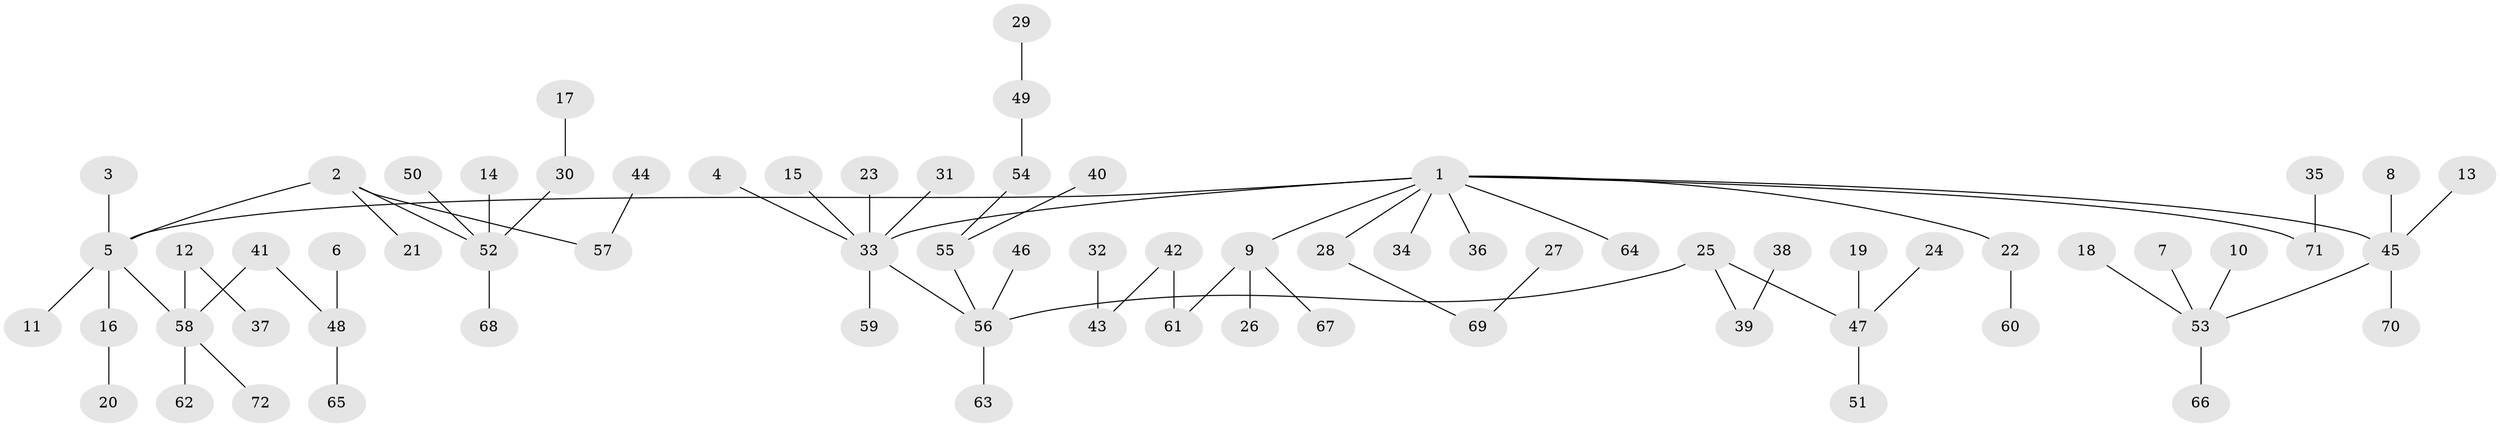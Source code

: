 // original degree distribution, {4: 0.055944055944055944, 9: 0.006993006993006993, 7: 0.013986013986013986, 2: 0.23776223776223776, 5: 0.04195804195804196, 1: 0.5174825174825175, 6: 0.006993006993006993, 3: 0.11888111888111888}
// Generated by graph-tools (version 1.1) at 2025/46/03/06/25 01:46:57]
// undirected, 72 vertices, 71 edges
graph export_dot {
graph [start="1"]
  node [color=gray90,style=filled];
  1;
  2;
  3;
  4;
  5;
  6;
  7;
  8;
  9;
  10;
  11;
  12;
  13;
  14;
  15;
  16;
  17;
  18;
  19;
  20;
  21;
  22;
  23;
  24;
  25;
  26;
  27;
  28;
  29;
  30;
  31;
  32;
  33;
  34;
  35;
  36;
  37;
  38;
  39;
  40;
  41;
  42;
  43;
  44;
  45;
  46;
  47;
  48;
  49;
  50;
  51;
  52;
  53;
  54;
  55;
  56;
  57;
  58;
  59;
  60;
  61;
  62;
  63;
  64;
  65;
  66;
  67;
  68;
  69;
  70;
  71;
  72;
  1 -- 5 [weight=1.0];
  1 -- 9 [weight=1.0];
  1 -- 22 [weight=1.0];
  1 -- 28 [weight=1.0];
  1 -- 33 [weight=1.0];
  1 -- 34 [weight=1.0];
  1 -- 36 [weight=1.0];
  1 -- 45 [weight=1.0];
  1 -- 64 [weight=1.0];
  1 -- 71 [weight=1.0];
  2 -- 5 [weight=1.0];
  2 -- 21 [weight=1.0];
  2 -- 52 [weight=1.0];
  2 -- 57 [weight=1.0];
  3 -- 5 [weight=1.0];
  4 -- 33 [weight=1.0];
  5 -- 11 [weight=1.0];
  5 -- 16 [weight=1.0];
  5 -- 58 [weight=1.0];
  6 -- 48 [weight=1.0];
  7 -- 53 [weight=1.0];
  8 -- 45 [weight=1.0];
  9 -- 26 [weight=1.0];
  9 -- 61 [weight=1.0];
  9 -- 67 [weight=1.0];
  10 -- 53 [weight=1.0];
  12 -- 37 [weight=1.0];
  12 -- 58 [weight=1.0];
  13 -- 45 [weight=1.0];
  14 -- 52 [weight=1.0];
  15 -- 33 [weight=1.0];
  16 -- 20 [weight=1.0];
  17 -- 30 [weight=1.0];
  18 -- 53 [weight=1.0];
  19 -- 47 [weight=1.0];
  22 -- 60 [weight=1.0];
  23 -- 33 [weight=1.0];
  24 -- 47 [weight=1.0];
  25 -- 39 [weight=1.0];
  25 -- 47 [weight=1.0];
  25 -- 56 [weight=1.0];
  27 -- 69 [weight=1.0];
  28 -- 69 [weight=1.0];
  29 -- 49 [weight=1.0];
  30 -- 52 [weight=1.0];
  31 -- 33 [weight=1.0];
  32 -- 43 [weight=1.0];
  33 -- 56 [weight=1.0];
  33 -- 59 [weight=1.0];
  35 -- 71 [weight=1.0];
  38 -- 39 [weight=1.0];
  40 -- 55 [weight=1.0];
  41 -- 48 [weight=1.0];
  41 -- 58 [weight=1.0];
  42 -- 43 [weight=1.0];
  42 -- 61 [weight=1.0];
  44 -- 57 [weight=1.0];
  45 -- 53 [weight=1.0];
  45 -- 70 [weight=1.0];
  46 -- 56 [weight=1.0];
  47 -- 51 [weight=1.0];
  48 -- 65 [weight=1.0];
  49 -- 54 [weight=1.0];
  50 -- 52 [weight=1.0];
  52 -- 68 [weight=1.0];
  53 -- 66 [weight=1.0];
  54 -- 55 [weight=1.0];
  55 -- 56 [weight=1.0];
  56 -- 63 [weight=1.0];
  58 -- 62 [weight=1.0];
  58 -- 72 [weight=1.0];
}
